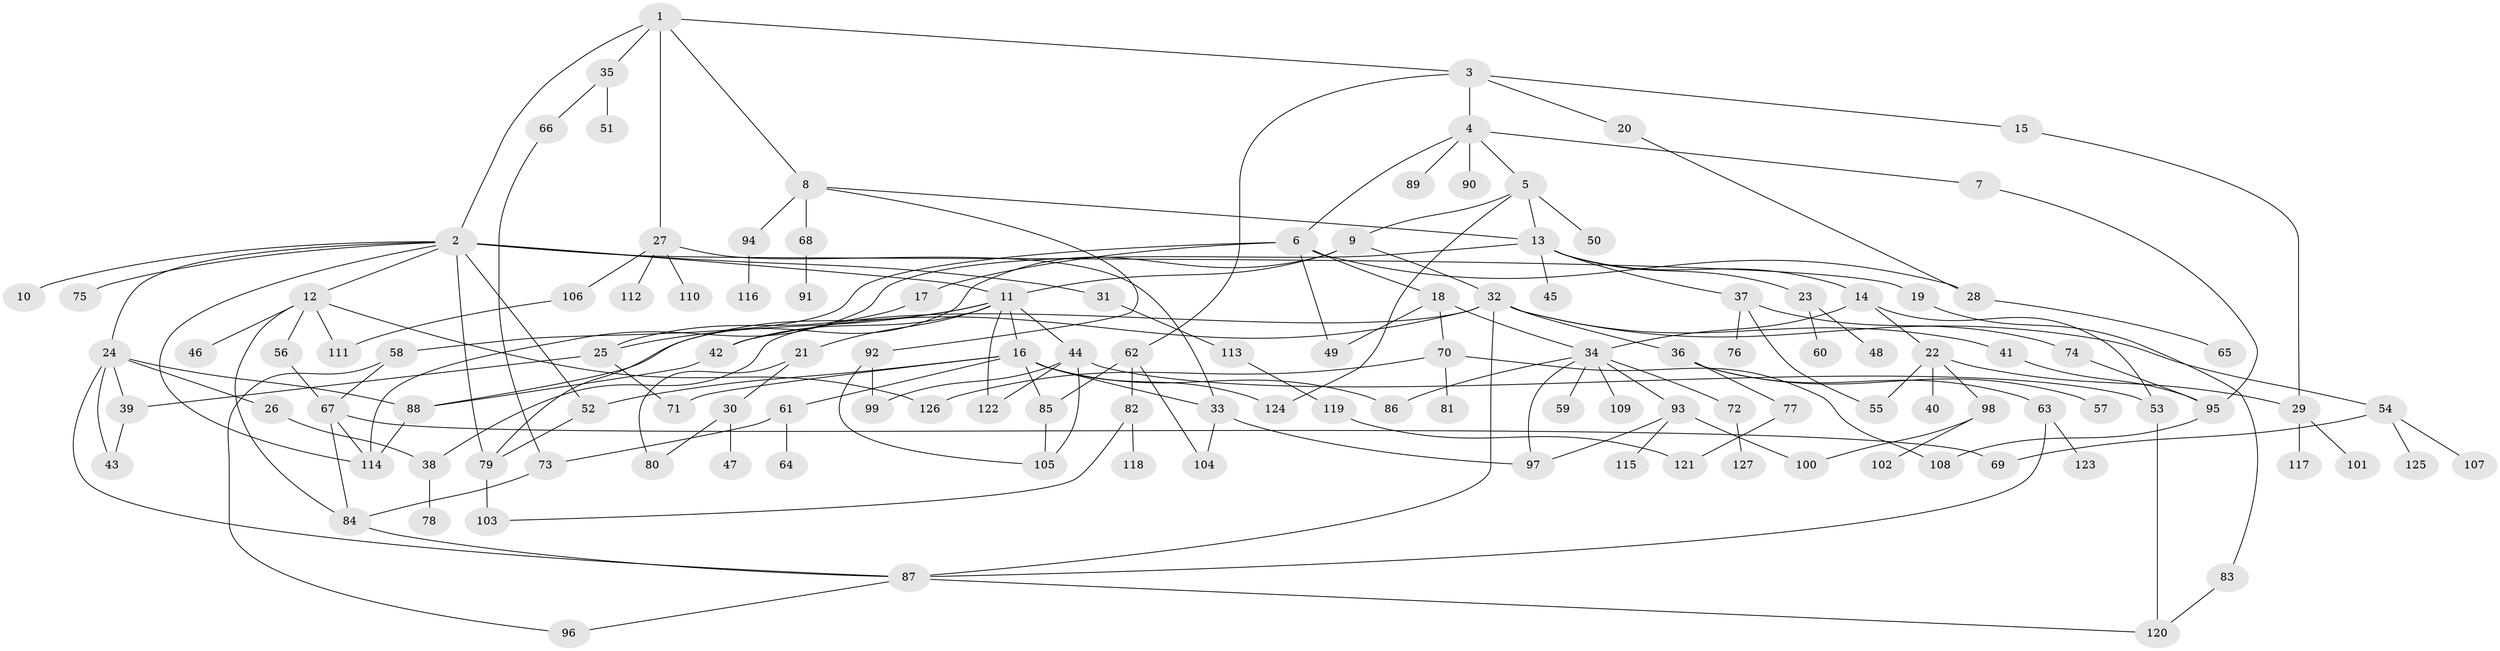 // Generated by graph-tools (version 1.1) at 2025/41/03/09/25 04:41:00]
// undirected, 127 vertices, 179 edges
graph export_dot {
graph [start="1"]
  node [color=gray90,style=filled];
  1;
  2;
  3;
  4;
  5;
  6;
  7;
  8;
  9;
  10;
  11;
  12;
  13;
  14;
  15;
  16;
  17;
  18;
  19;
  20;
  21;
  22;
  23;
  24;
  25;
  26;
  27;
  28;
  29;
  30;
  31;
  32;
  33;
  34;
  35;
  36;
  37;
  38;
  39;
  40;
  41;
  42;
  43;
  44;
  45;
  46;
  47;
  48;
  49;
  50;
  51;
  52;
  53;
  54;
  55;
  56;
  57;
  58;
  59;
  60;
  61;
  62;
  63;
  64;
  65;
  66;
  67;
  68;
  69;
  70;
  71;
  72;
  73;
  74;
  75;
  76;
  77;
  78;
  79;
  80;
  81;
  82;
  83;
  84;
  85;
  86;
  87;
  88;
  89;
  90;
  91;
  92;
  93;
  94;
  95;
  96;
  97;
  98;
  99;
  100;
  101;
  102;
  103;
  104;
  105;
  106;
  107;
  108;
  109;
  110;
  111;
  112;
  113;
  114;
  115;
  116;
  117;
  118;
  119;
  120;
  121;
  122;
  123;
  124;
  125;
  126;
  127;
  1 -- 2;
  1 -- 3;
  1 -- 8;
  1 -- 27;
  1 -- 35;
  2 -- 10;
  2 -- 11;
  2 -- 12;
  2 -- 19;
  2 -- 24;
  2 -- 31;
  2 -- 52;
  2 -- 75;
  2 -- 114;
  2 -- 79;
  3 -- 4;
  3 -- 15;
  3 -- 20;
  3 -- 62;
  4 -- 5;
  4 -- 6;
  4 -- 7;
  4 -- 89;
  4 -- 90;
  5 -- 9;
  5 -- 50;
  5 -- 124;
  5 -- 13;
  6 -- 17;
  6 -- 18;
  6 -- 28;
  6 -- 49;
  6 -- 58;
  7 -- 95;
  8 -- 13;
  8 -- 68;
  8 -- 92;
  8 -- 94;
  9 -- 32;
  9 -- 11;
  9 -- 79;
  11 -- 16;
  11 -- 21;
  11 -- 25;
  11 -- 44;
  11 -- 122;
  11 -- 88;
  11 -- 42;
  12 -- 46;
  12 -- 56;
  12 -- 126;
  12 -- 84;
  12 -- 111;
  13 -- 14;
  13 -- 23;
  13 -- 37;
  13 -- 45;
  13 -- 114;
  14 -- 22;
  14 -- 34;
  14 -- 53;
  15 -- 29;
  16 -- 61;
  16 -- 71;
  16 -- 85;
  16 -- 86;
  16 -- 124;
  16 -- 33;
  16 -- 52;
  17 -- 25;
  18 -- 70;
  18 -- 34;
  18 -- 49;
  19 -- 83;
  20 -- 28;
  21 -- 30;
  21 -- 80;
  22 -- 29;
  22 -- 40;
  22 -- 55;
  22 -- 98;
  23 -- 48;
  23 -- 60;
  24 -- 26;
  24 -- 87;
  24 -- 43;
  24 -- 88;
  24 -- 39;
  25 -- 39;
  25 -- 71;
  26 -- 38;
  27 -- 33;
  27 -- 106;
  27 -- 110;
  27 -- 112;
  28 -- 65;
  29 -- 101;
  29 -- 117;
  30 -- 47;
  30 -- 80;
  31 -- 113;
  32 -- 36;
  32 -- 41;
  32 -- 42;
  32 -- 54;
  32 -- 87;
  32 -- 38;
  33 -- 97;
  33 -- 104;
  34 -- 59;
  34 -- 72;
  34 -- 86;
  34 -- 93;
  34 -- 109;
  34 -- 97;
  35 -- 51;
  35 -- 66;
  36 -- 57;
  36 -- 63;
  36 -- 77;
  37 -- 74;
  37 -- 76;
  37 -- 55;
  38 -- 78;
  39 -- 43;
  41 -- 95;
  42 -- 88;
  44 -- 53;
  44 -- 99;
  44 -- 122;
  44 -- 105;
  52 -- 79;
  53 -- 120;
  54 -- 69;
  54 -- 107;
  54 -- 125;
  56 -- 67;
  58 -- 67;
  58 -- 96;
  61 -- 64;
  61 -- 73;
  62 -- 82;
  62 -- 104;
  62 -- 85;
  63 -- 123;
  63 -- 87;
  66 -- 73;
  67 -- 84;
  67 -- 69;
  67 -- 114;
  68 -- 91;
  70 -- 81;
  70 -- 108;
  70 -- 126;
  72 -- 127;
  73 -- 84;
  74 -- 95;
  77 -- 121;
  79 -- 103;
  82 -- 103;
  82 -- 118;
  83 -- 120;
  84 -- 87;
  85 -- 105;
  87 -- 96;
  87 -- 120;
  88 -- 114;
  92 -- 105;
  92 -- 99;
  93 -- 115;
  93 -- 97;
  93 -- 100;
  94 -- 116;
  95 -- 108;
  98 -- 100;
  98 -- 102;
  106 -- 111;
  113 -- 119;
  119 -- 121;
}
